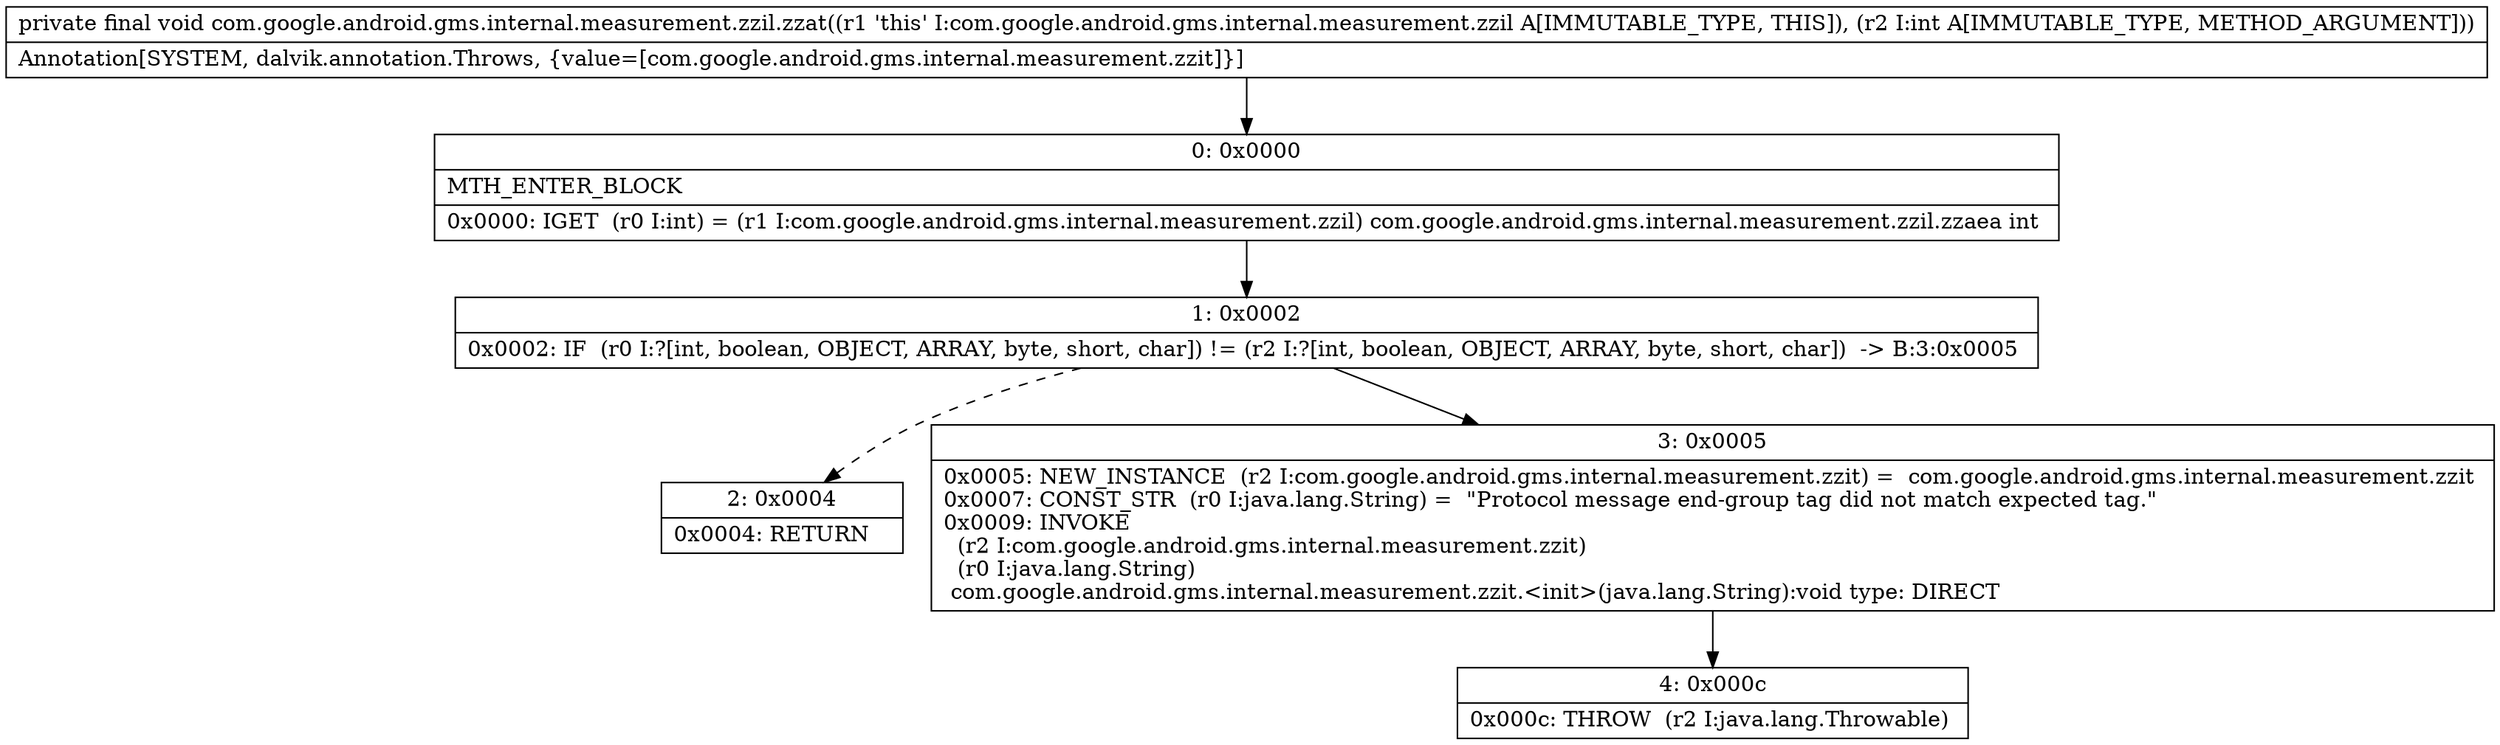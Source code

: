 digraph "CFG forcom.google.android.gms.internal.measurement.zzil.zzat(I)V" {
Node_0 [shape=record,label="{0\:\ 0x0000|MTH_ENTER_BLOCK\l|0x0000: IGET  (r0 I:int) = (r1 I:com.google.android.gms.internal.measurement.zzil) com.google.android.gms.internal.measurement.zzil.zzaea int \l}"];
Node_1 [shape=record,label="{1\:\ 0x0002|0x0002: IF  (r0 I:?[int, boolean, OBJECT, ARRAY, byte, short, char]) != (r2 I:?[int, boolean, OBJECT, ARRAY, byte, short, char])  \-\> B:3:0x0005 \l}"];
Node_2 [shape=record,label="{2\:\ 0x0004|0x0004: RETURN   \l}"];
Node_3 [shape=record,label="{3\:\ 0x0005|0x0005: NEW_INSTANCE  (r2 I:com.google.android.gms.internal.measurement.zzit) =  com.google.android.gms.internal.measurement.zzit \l0x0007: CONST_STR  (r0 I:java.lang.String) =  \"Protocol message end\-group tag did not match expected tag.\" \l0x0009: INVOKE  \l  (r2 I:com.google.android.gms.internal.measurement.zzit)\l  (r0 I:java.lang.String)\l com.google.android.gms.internal.measurement.zzit.\<init\>(java.lang.String):void type: DIRECT \l}"];
Node_4 [shape=record,label="{4\:\ 0x000c|0x000c: THROW  (r2 I:java.lang.Throwable) \l}"];
MethodNode[shape=record,label="{private final void com.google.android.gms.internal.measurement.zzil.zzat((r1 'this' I:com.google.android.gms.internal.measurement.zzil A[IMMUTABLE_TYPE, THIS]), (r2 I:int A[IMMUTABLE_TYPE, METHOD_ARGUMENT]))  | Annotation[SYSTEM, dalvik.annotation.Throws, \{value=[com.google.android.gms.internal.measurement.zzit]\}]\l}"];
MethodNode -> Node_0;
Node_0 -> Node_1;
Node_1 -> Node_2[style=dashed];
Node_1 -> Node_3;
Node_3 -> Node_4;
}

